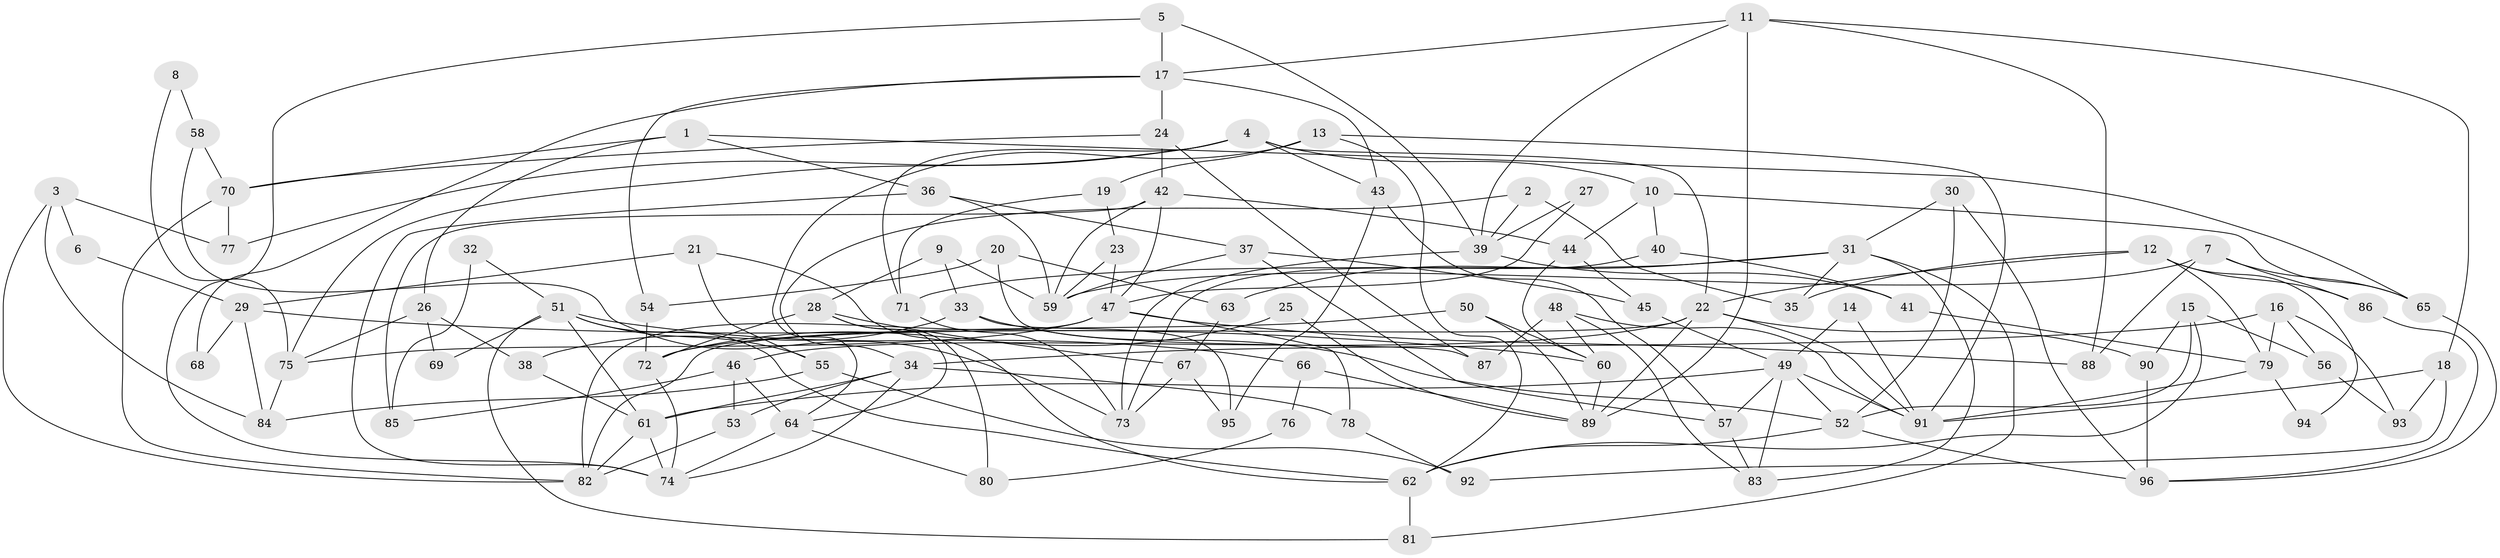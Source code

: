 // coarse degree distribution, {6: 0.125, 7: 0.09375, 9: 0.0625, 3: 0.25, 2: 0.078125, 5: 0.15625, 1: 0.015625, 4: 0.171875, 8: 0.03125, 11: 0.015625}
// Generated by graph-tools (version 1.1) at 2025/41/03/06/25 10:41:58]
// undirected, 96 vertices, 192 edges
graph export_dot {
graph [start="1"]
  node [color=gray90,style=filled];
  1;
  2;
  3;
  4;
  5;
  6;
  7;
  8;
  9;
  10;
  11;
  12;
  13;
  14;
  15;
  16;
  17;
  18;
  19;
  20;
  21;
  22;
  23;
  24;
  25;
  26;
  27;
  28;
  29;
  30;
  31;
  32;
  33;
  34;
  35;
  36;
  37;
  38;
  39;
  40;
  41;
  42;
  43;
  44;
  45;
  46;
  47;
  48;
  49;
  50;
  51;
  52;
  53;
  54;
  55;
  56;
  57;
  58;
  59;
  60;
  61;
  62;
  63;
  64;
  65;
  66;
  67;
  68;
  69;
  70;
  71;
  72;
  73;
  74;
  75;
  76;
  77;
  78;
  79;
  80;
  81;
  82;
  83;
  84;
  85;
  86;
  87;
  88;
  89;
  90;
  91;
  92;
  93;
  94;
  95;
  96;
  1 -- 70;
  1 -- 36;
  1 -- 26;
  1 -- 65;
  2 -- 39;
  2 -- 35;
  2 -- 34;
  3 -- 82;
  3 -- 84;
  3 -- 6;
  3 -- 77;
  4 -- 22;
  4 -- 77;
  4 -- 10;
  4 -- 43;
  4 -- 71;
  4 -- 75;
  5 -- 17;
  5 -- 74;
  5 -- 39;
  6 -- 29;
  7 -- 65;
  7 -- 59;
  7 -- 86;
  7 -- 88;
  8 -- 58;
  8 -- 75;
  9 -- 59;
  9 -- 28;
  9 -- 33;
  10 -- 65;
  10 -- 40;
  10 -- 44;
  11 -- 18;
  11 -- 89;
  11 -- 17;
  11 -- 39;
  11 -- 88;
  12 -- 86;
  12 -- 22;
  12 -- 35;
  12 -- 79;
  12 -- 94;
  13 -- 64;
  13 -- 91;
  13 -- 19;
  13 -- 62;
  14 -- 91;
  14 -- 49;
  15 -- 62;
  15 -- 90;
  15 -- 52;
  15 -- 56;
  16 -- 79;
  16 -- 34;
  16 -- 56;
  16 -- 93;
  17 -- 43;
  17 -- 24;
  17 -- 54;
  17 -- 68;
  18 -- 93;
  18 -- 91;
  18 -- 92;
  19 -- 23;
  19 -- 71;
  20 -- 87;
  20 -- 63;
  20 -- 54;
  21 -- 29;
  21 -- 62;
  21 -- 55;
  22 -- 46;
  22 -- 91;
  22 -- 82;
  22 -- 89;
  22 -- 90;
  23 -- 59;
  23 -- 47;
  24 -- 42;
  24 -- 70;
  24 -- 87;
  25 -- 89;
  25 -- 72;
  26 -- 75;
  26 -- 38;
  26 -- 69;
  27 -- 47;
  27 -- 39;
  28 -- 72;
  28 -- 67;
  28 -- 64;
  28 -- 80;
  29 -- 84;
  29 -- 60;
  29 -- 68;
  30 -- 52;
  30 -- 31;
  30 -- 96;
  31 -- 83;
  31 -- 71;
  31 -- 35;
  31 -- 63;
  31 -- 81;
  32 -- 51;
  32 -- 85;
  33 -- 52;
  33 -- 38;
  33 -- 95;
  34 -- 78;
  34 -- 53;
  34 -- 61;
  34 -- 74;
  36 -- 74;
  36 -- 59;
  36 -- 37;
  37 -- 57;
  37 -- 45;
  37 -- 59;
  38 -- 61;
  39 -- 41;
  39 -- 73;
  40 -- 73;
  40 -- 41;
  41 -- 79;
  42 -- 47;
  42 -- 44;
  42 -- 59;
  42 -- 85;
  43 -- 57;
  43 -- 95;
  44 -- 45;
  44 -- 60;
  45 -- 49;
  46 -- 64;
  46 -- 53;
  46 -- 85;
  47 -- 88;
  47 -- 82;
  47 -- 75;
  47 -- 78;
  48 -- 91;
  48 -- 60;
  48 -- 83;
  48 -- 87;
  49 -- 52;
  49 -- 61;
  49 -- 57;
  49 -- 83;
  49 -- 91;
  50 -- 89;
  50 -- 72;
  50 -- 60;
  51 -- 61;
  51 -- 81;
  51 -- 55;
  51 -- 62;
  51 -- 66;
  51 -- 69;
  52 -- 62;
  52 -- 96;
  53 -- 82;
  54 -- 72;
  55 -- 84;
  55 -- 92;
  56 -- 93;
  57 -- 83;
  58 -- 70;
  58 -- 73;
  60 -- 89;
  61 -- 74;
  61 -- 82;
  62 -- 81;
  63 -- 67;
  64 -- 74;
  64 -- 80;
  65 -- 96;
  66 -- 89;
  66 -- 76;
  67 -- 73;
  67 -- 95;
  70 -- 82;
  70 -- 77;
  71 -- 73;
  72 -- 74;
  75 -- 84;
  76 -- 80;
  78 -- 92;
  79 -- 91;
  79 -- 94;
  86 -- 96;
  90 -- 96;
}
